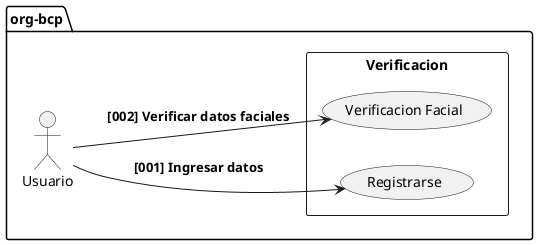 @startuml
package org-bcp{
    left to right direction
    actor Usuario as U

    rectangle "Verificacion" {
        usecase "Registrarse" as regis
        usecase "Verificacion Facial" as verif
    }
}

U --> regis:<B> [001] Ingresar datos
U --> verif:<B> [002] Verificar datos faciales
}
@endumld